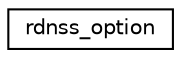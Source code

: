 digraph "Graphical Class Hierarchy"
{
 // LATEX_PDF_SIZE
  edge [fontname="Helvetica",fontsize="10",labelfontname="Helvetica",labelfontsize="10"];
  node [fontname="Helvetica",fontsize="10",shape=record];
  rankdir="LR";
  Node0 [label="rdnss_option",height=0.2,width=0.4,color="black", fillcolor="white", style="filled",URL="$structrdnss__option.html",tooltip=" "];
}

